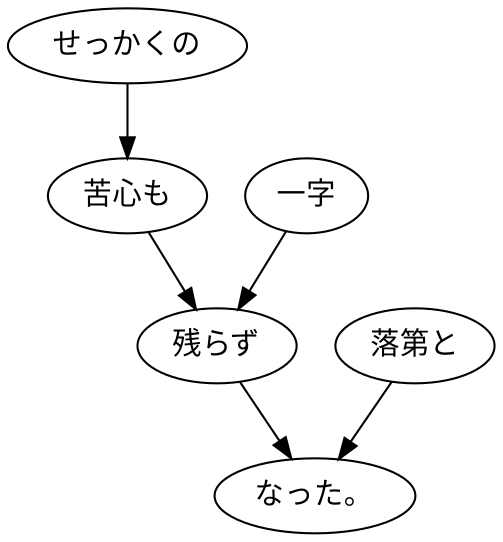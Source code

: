 digraph graph1375 {
	node0 [label="せっかくの"];
	node1 [label="苦心も"];
	node2 [label="一字"];
	node3 [label="残らず"];
	node4 [label="落第と"];
	node5 [label="なった。"];
	node0 -> node1;
	node1 -> node3;
	node2 -> node3;
	node3 -> node5;
	node4 -> node5;
}
